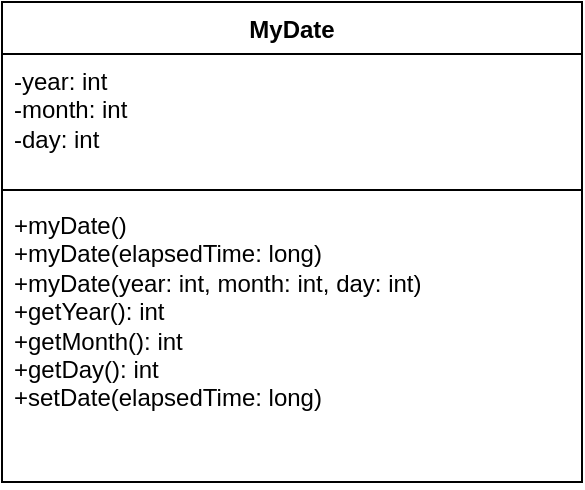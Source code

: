 <mxfile version="21.5.1">
  <diagram name="Page-1" id="UgzWsCBYWvUF1brH92Cr">
    <mxGraphModel dx="792" dy="1141" grid="1" gridSize="10" guides="1" tooltips="1" connect="1" arrows="1" fold="1" page="1" pageScale="1" pageWidth="850" pageHeight="1100" math="0" shadow="0">
      <root>
        <mxCell id="0" />
        <mxCell id="1" parent="0" />
        <mxCell id="UUfrYDLCbsB-RFr2t9AC-1" value="MyDate" style="swimlane;fontStyle=1;align=center;verticalAlign=top;childLayout=stackLayout;horizontal=1;startSize=26;horizontalStack=0;resizeParent=1;resizeParentMax=0;resizeLast=0;collapsible=1;marginBottom=0;whiteSpace=wrap;html=1;" vertex="1" parent="1">
          <mxGeometry x="345" y="340" width="290" height="240" as="geometry" />
        </mxCell>
        <mxCell id="UUfrYDLCbsB-RFr2t9AC-2" value="&lt;div&gt;-year: int&lt;/div&gt;&lt;div&gt;-month: int&lt;/div&gt;&lt;div&gt;-day: int&lt;br&gt;&lt;/div&gt;" style="text;strokeColor=none;fillColor=none;align=left;verticalAlign=top;spacingLeft=4;spacingRight=4;overflow=hidden;rotatable=0;points=[[0,0.5],[1,0.5]];portConstraint=eastwest;whiteSpace=wrap;html=1;" vertex="1" parent="UUfrYDLCbsB-RFr2t9AC-1">
          <mxGeometry y="26" width="290" height="64" as="geometry" />
        </mxCell>
        <mxCell id="UUfrYDLCbsB-RFr2t9AC-3" value="" style="line;strokeWidth=1;fillColor=none;align=left;verticalAlign=middle;spacingTop=-1;spacingLeft=3;spacingRight=3;rotatable=0;labelPosition=right;points=[];portConstraint=eastwest;strokeColor=inherit;" vertex="1" parent="UUfrYDLCbsB-RFr2t9AC-1">
          <mxGeometry y="90" width="290" height="8" as="geometry" />
        </mxCell>
        <mxCell id="UUfrYDLCbsB-RFr2t9AC-4" value="&lt;div&gt;+myDate()&lt;/div&gt;&lt;div&gt;+myDate(elapsedTime: long)&lt;/div&gt;&lt;div&gt;+myDate(year: int, month: int, day: int)&lt;/div&gt;&lt;div&gt;+getYear(): int&lt;/div&gt;&lt;div&gt;+getMonth(): int&lt;/div&gt;&lt;div&gt;+getDay(): int&lt;/div&gt;&lt;div&gt;+setDate(elapsedTime: long)&lt;br&gt;&lt;/div&gt;" style="text;strokeColor=none;fillColor=none;align=left;verticalAlign=top;spacingLeft=4;spacingRight=4;overflow=hidden;rotatable=0;points=[[0,0.5],[1,0.5]];portConstraint=eastwest;whiteSpace=wrap;html=1;" vertex="1" parent="UUfrYDLCbsB-RFr2t9AC-1">
          <mxGeometry y="98" width="290" height="142" as="geometry" />
        </mxCell>
      </root>
    </mxGraphModel>
  </diagram>
</mxfile>
